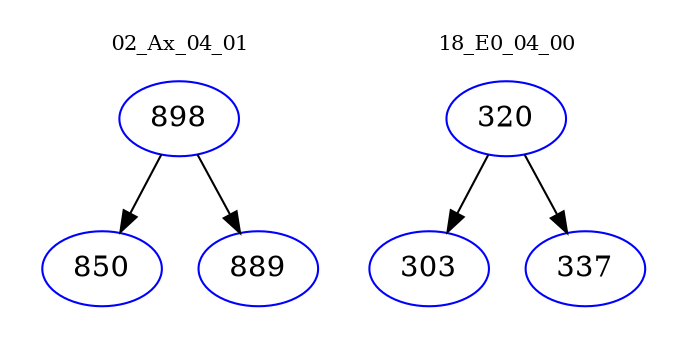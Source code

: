 digraph{
subgraph cluster_0 {
color = white
label = "02_Ax_04_01";
fontsize=10;
T0_898 [label="898", color="blue"]
T0_898 -> T0_850 [color="black"]
T0_850 [label="850", color="blue"]
T0_898 -> T0_889 [color="black"]
T0_889 [label="889", color="blue"]
}
subgraph cluster_1 {
color = white
label = "18_E0_04_00";
fontsize=10;
T1_320 [label="320", color="blue"]
T1_320 -> T1_303 [color="black"]
T1_303 [label="303", color="blue"]
T1_320 -> T1_337 [color="black"]
T1_337 [label="337", color="blue"]
}
}
